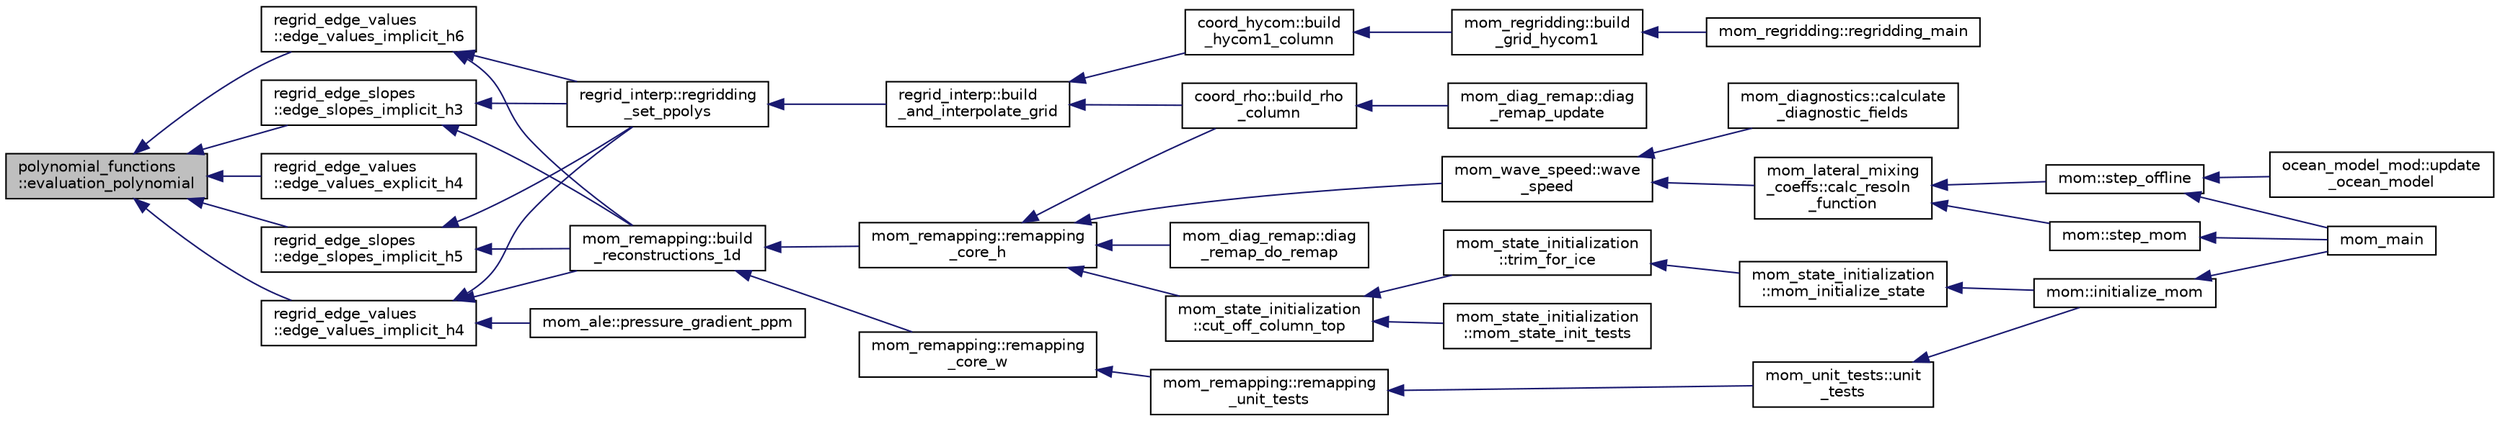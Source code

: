 digraph "polynomial_functions::evaluation_polynomial"
{
 // INTERACTIVE_SVG=YES
  edge [fontname="Helvetica",fontsize="10",labelfontname="Helvetica",labelfontsize="10"];
  node [fontname="Helvetica",fontsize="10",shape=record];
  rankdir="LR";
  Node1 [label="polynomial_functions\l::evaluation_polynomial",height=0.2,width=0.4,color="black", fillcolor="grey75", style="filled", fontcolor="black"];
  Node1 -> Node2 [dir="back",color="midnightblue",fontsize="10",style="solid",fontname="Helvetica"];
  Node2 [label="regrid_edge_slopes\l::edge_slopes_implicit_h3",height=0.2,width=0.4,color="black", fillcolor="white", style="filled",URL="$namespaceregrid__edge__slopes.html#a378dcb603968664e58d65e8ed892ec69"];
  Node2 -> Node3 [dir="back",color="midnightblue",fontsize="10",style="solid",fontname="Helvetica"];
  Node3 [label="mom_remapping::build\l_reconstructions_1d",height=0.2,width=0.4,color="black", fillcolor="white", style="filled",URL="$namespacemom__remapping.html#a07d7276310f329f56560a1290bcb8b0a",tooltip="Creates polynomial reconstructions of u0 on the source grid h0. "];
  Node3 -> Node4 [dir="back",color="midnightblue",fontsize="10",style="solid",fontname="Helvetica"];
  Node4 [label="mom_remapping::remapping\l_core_h",height=0.2,width=0.4,color="black", fillcolor="white", style="filled",URL="$namespacemom__remapping.html#a9ed32f0c2764a3ead9311670315dc26c",tooltip="Remaps column of values u0 on grid h0 to grid h1 assuming the top edge is aligned. "];
  Node4 -> Node5 [dir="back",color="midnightblue",fontsize="10",style="solid",fontname="Helvetica"];
  Node5 [label="coord_rho::build_rho\l_column",height=0.2,width=0.4,color="black", fillcolor="white", style="filled",URL="$namespacecoord__rho.html#a6f5a56ba973e5e36820222a709614e40"];
  Node5 -> Node6 [dir="back",color="midnightblue",fontsize="10",style="solid",fontname="Helvetica"];
  Node6 [label="mom_diag_remap::diag\l_remap_update",height=0.2,width=0.4,color="black", fillcolor="white", style="filled",URL="$namespacemom__diag__remap.html#a1fb71d2982777f33bcbf183187e1819b",tooltip="Build/update target vertical grids for diagnostic remapping. "];
  Node4 -> Node7 [dir="back",color="midnightblue",fontsize="10",style="solid",fontname="Helvetica"];
  Node7 [label="mom_state_initialization\l::cut_off_column_top",height=0.2,width=0.4,color="black", fillcolor="white", style="filled",URL="$namespacemom__state__initialization.html#a71ee3c056ca59c1c3529a4ec22e09fe3",tooltip="Adjust the layer thicknesses by cutting away the top at the depth where the hydrostatic pressure matc..."];
  Node7 -> Node8 [dir="back",color="midnightblue",fontsize="10",style="solid",fontname="Helvetica"];
  Node8 [label="mom_state_initialization\l::mom_state_init_tests",height=0.2,width=0.4,color="black", fillcolor="white", style="filled",URL="$namespacemom__state__initialization.html#a5c77bf2b0ea9d28e28b661a2a42d3f88",tooltip="Run simple unit tests. "];
  Node7 -> Node9 [dir="back",color="midnightblue",fontsize="10",style="solid",fontname="Helvetica"];
  Node9 [label="mom_state_initialization\l::trim_for_ice",height=0.2,width=0.4,color="black", fillcolor="white", style="filled",URL="$namespacemom__state__initialization.html#ac29cd3c6b5de2b36b9690d800ac98a09",tooltip="Adjust the layer thicknesses by cutting away the top of each model column at the depth where the hydr..."];
  Node9 -> Node10 [dir="back",color="midnightblue",fontsize="10",style="solid",fontname="Helvetica"];
  Node10 [label="mom_state_initialization\l::mom_initialize_state",height=0.2,width=0.4,color="black", fillcolor="white", style="filled",URL="$namespacemom__state__initialization.html#af4e854627c6572332ba3fd895f169321"];
  Node10 -> Node11 [dir="back",color="midnightblue",fontsize="10",style="solid",fontname="Helvetica"];
  Node11 [label="mom::initialize_mom",height=0.2,width=0.4,color="black", fillcolor="white", style="filled",URL="$namespacemom.html#a0be2869fef30e1e0604facfe1b41555d",tooltip="This subroutine initializes MOM. "];
  Node11 -> Node12 [dir="back",color="midnightblue",fontsize="10",style="solid",fontname="Helvetica"];
  Node12 [label="mom_main",height=0.2,width=0.4,color="black", fillcolor="white", style="filled",URL="$MOM__driver_8F90.html#a08fffeb2d8e8acbf9ed4609be6d258c6"];
  Node4 -> Node13 [dir="back",color="midnightblue",fontsize="10",style="solid",fontname="Helvetica"];
  Node13 [label="mom_diag_remap::diag\l_remap_do_remap",height=0.2,width=0.4,color="black", fillcolor="white", style="filled",URL="$namespacemom__diag__remap.html#a4b76283906971bcb94e85c0ed25f4e7b",tooltip="Remap diagnostic field to alternative vertical grid. "];
  Node4 -> Node14 [dir="back",color="midnightblue",fontsize="10",style="solid",fontname="Helvetica"];
  Node14 [label="mom_wave_speed::wave\l_speed",height=0.2,width=0.4,color="black", fillcolor="white", style="filled",URL="$namespacemom__wave__speed.html#a72302e356c47c5055ba0b1a8714c772a",tooltip="Calculates the wave speed of the first baroclinic mode. "];
  Node14 -> Node15 [dir="back",color="midnightblue",fontsize="10",style="solid",fontname="Helvetica"];
  Node15 [label="mom_lateral_mixing\l_coeffs::calc_resoln\l_function",height=0.2,width=0.4,color="black", fillcolor="white", style="filled",URL="$namespacemom__lateral__mixing__coeffs.html#af206bc656869b4fc27d4d7e8a15d438e",tooltip="Calculates and stores the non-dimensional resolution functions. "];
  Node15 -> Node16 [dir="back",color="midnightblue",fontsize="10",style="solid",fontname="Helvetica"];
  Node16 [label="mom::step_mom",height=0.2,width=0.4,color="black", fillcolor="white", style="filled",URL="$namespacemom.html#a4c8332b095c6d295084089aa6b3b678a",tooltip="This subroutine orchestrates the time stepping of MOM. The adiabatic dynamics are stepped by calls to..."];
  Node16 -> Node12 [dir="back",color="midnightblue",fontsize="10",style="solid",fontname="Helvetica"];
  Node15 -> Node17 [dir="back",color="midnightblue",fontsize="10",style="solid",fontname="Helvetica"];
  Node17 [label="mom::step_offline",height=0.2,width=0.4,color="black", fillcolor="white", style="filled",URL="$namespacemom.html#ad56e17a755c7078ccea29ccbae4d5803",tooltip="step_offline is the main driver for running tracers offline in MOM6. This has been primarily develope..."];
  Node17 -> Node12 [dir="back",color="midnightblue",fontsize="10",style="solid",fontname="Helvetica"];
  Node17 -> Node18 [dir="back",color="midnightblue",fontsize="10",style="solid",fontname="Helvetica"];
  Node18 [label="ocean_model_mod::update\l_ocean_model",height=0.2,width=0.4,color="black", fillcolor="white", style="filled",URL="$namespaceocean__model__mod.html#ac9dc1795fc4799d6682f462857b42d62"];
  Node14 -> Node19 [dir="back",color="midnightblue",fontsize="10",style="solid",fontname="Helvetica"];
  Node19 [label="mom_diagnostics::calculate\l_diagnostic_fields",height=0.2,width=0.4,color="black", fillcolor="white", style="filled",URL="$namespacemom__diagnostics.html#abb6644248c28ab2e952361bfec436063",tooltip="Diagnostics not more naturally calculated elsewhere are computed here. "];
  Node3 -> Node20 [dir="back",color="midnightblue",fontsize="10",style="solid",fontname="Helvetica"];
  Node20 [label="mom_remapping::remapping\l_core_w",height=0.2,width=0.4,color="black", fillcolor="white", style="filled",URL="$namespacemom__remapping.html#a8b967872b8db2ac7d538991f7f255e56",tooltip="Remaps column of values u0 on grid h0 to implied grid h1 where the interfaces of h1 differ from those..."];
  Node20 -> Node21 [dir="back",color="midnightblue",fontsize="10",style="solid",fontname="Helvetica"];
  Node21 [label="mom_remapping::remapping\l_unit_tests",height=0.2,width=0.4,color="black", fillcolor="white", style="filled",URL="$namespacemom__remapping.html#a5849f564453d5ed76fb4feffd41eca26",tooltip="Runs unit tests on remapping functions. Should only be called from a single/root thread Returns True ..."];
  Node21 -> Node22 [dir="back",color="midnightblue",fontsize="10",style="solid",fontname="Helvetica"];
  Node22 [label="mom_unit_tests::unit\l_tests",height=0.2,width=0.4,color="black", fillcolor="white", style="filled",URL="$namespacemom__unit__tests.html#a71f3a2080872634c14a25a9411b59fe0",tooltip="Calls unit tests for other modules. Note that if a unit test returns true, a FATAL error is triggered..."];
  Node22 -> Node11 [dir="back",color="midnightblue",fontsize="10",style="solid",fontname="Helvetica"];
  Node2 -> Node23 [dir="back",color="midnightblue",fontsize="10",style="solid",fontname="Helvetica"];
  Node23 [label="regrid_interp::regridding\l_set_ppolys",height=0.2,width=0.4,color="black", fillcolor="white", style="filled",URL="$namespaceregrid__interp.html#a1dfc0e2c1924dddd25b9102ec2ecf06e",tooltip="Given the set of target values and cell densities, this routine builds an interpolated profile for th..."];
  Node23 -> Node24 [dir="back",color="midnightblue",fontsize="10",style="solid",fontname="Helvetica"];
  Node24 [label="regrid_interp::build\l_and_interpolate_grid",height=0.2,width=0.4,color="black", fillcolor="white", style="filled",URL="$namespaceregrid__interp.html#a4d634eff5836d643ef27129fc934853a"];
  Node24 -> Node25 [dir="back",color="midnightblue",fontsize="10",style="solid",fontname="Helvetica"];
  Node25 [label="coord_hycom::build\l_hycom1_column",height=0.2,width=0.4,color="black", fillcolor="white", style="filled",URL="$namespacecoord__hycom.html#a863abf3f62297588e4a3065fbf9333ea",tooltip="Build a HyCOM coordinate column. "];
  Node25 -> Node26 [dir="back",color="midnightblue",fontsize="10",style="solid",fontname="Helvetica"];
  Node26 [label="mom_regridding::build\l_grid_hycom1",height=0.2,width=0.4,color="black", fillcolor="white", style="filled",URL="$namespacemom__regridding.html#ab3541b357806978862434ee19b1be774",tooltip="Builds a simple HyCOM-like grid with the deepest location of potential density interpolated from the ..."];
  Node26 -> Node27 [dir="back",color="midnightblue",fontsize="10",style="solid",fontname="Helvetica"];
  Node27 [label="mom_regridding::regridding_main",height=0.2,width=0.4,color="black", fillcolor="white", style="filled",URL="$namespacemom__regridding.html#ab354fe3423a39fef6f2b66f409b1682c"];
  Node24 -> Node5 [dir="back",color="midnightblue",fontsize="10",style="solid",fontname="Helvetica"];
  Node1 -> Node28 [dir="back",color="midnightblue",fontsize="10",style="solid",fontname="Helvetica"];
  Node28 [label="regrid_edge_slopes\l::edge_slopes_implicit_h5",height=0.2,width=0.4,color="black", fillcolor="white", style="filled",URL="$namespaceregrid__edge__slopes.html#a32fc906bf14cfb859703b4a1a7c46a9c"];
  Node28 -> Node3 [dir="back",color="midnightblue",fontsize="10",style="solid",fontname="Helvetica"];
  Node28 -> Node23 [dir="back",color="midnightblue",fontsize="10",style="solid",fontname="Helvetica"];
  Node1 -> Node29 [dir="back",color="midnightblue",fontsize="10",style="solid",fontname="Helvetica"];
  Node29 [label="regrid_edge_values\l::edge_values_explicit_h4",height=0.2,width=0.4,color="black", fillcolor="white", style="filled",URL="$namespaceregrid__edge__values.html#ae035eeac02b037af753339993eeb2a00"];
  Node1 -> Node30 [dir="back",color="midnightblue",fontsize="10",style="solid",fontname="Helvetica"];
  Node30 [label="regrid_edge_values\l::edge_values_implicit_h4",height=0.2,width=0.4,color="black", fillcolor="white", style="filled",URL="$namespaceregrid__edge__values.html#a2c2460b31b6de501eed3cb7db07a4be5"];
  Node30 -> Node31 [dir="back",color="midnightblue",fontsize="10",style="solid",fontname="Helvetica"];
  Node31 [label="mom_ale::pressure_gradient_ppm",height=0.2,width=0.4,color="black", fillcolor="white", style="filled",URL="$namespacemom__ale.html#aea1b73dedf1ae5f3db9fa0a6aa6ebaa0",tooltip="Use ppm reconstruction for pressure gradient (determine edge values) By using a PPM (limited piecewis..."];
  Node30 -> Node3 [dir="back",color="midnightblue",fontsize="10",style="solid",fontname="Helvetica"];
  Node30 -> Node23 [dir="back",color="midnightblue",fontsize="10",style="solid",fontname="Helvetica"];
  Node1 -> Node32 [dir="back",color="midnightblue",fontsize="10",style="solid",fontname="Helvetica"];
  Node32 [label="regrid_edge_values\l::edge_values_implicit_h6",height=0.2,width=0.4,color="black", fillcolor="white", style="filled",URL="$namespaceregrid__edge__values.html#a6c14843c556353d86f2efb4c7c74c9f5"];
  Node32 -> Node3 [dir="back",color="midnightblue",fontsize="10",style="solid",fontname="Helvetica"];
  Node32 -> Node23 [dir="back",color="midnightblue",fontsize="10",style="solid",fontname="Helvetica"];
}
